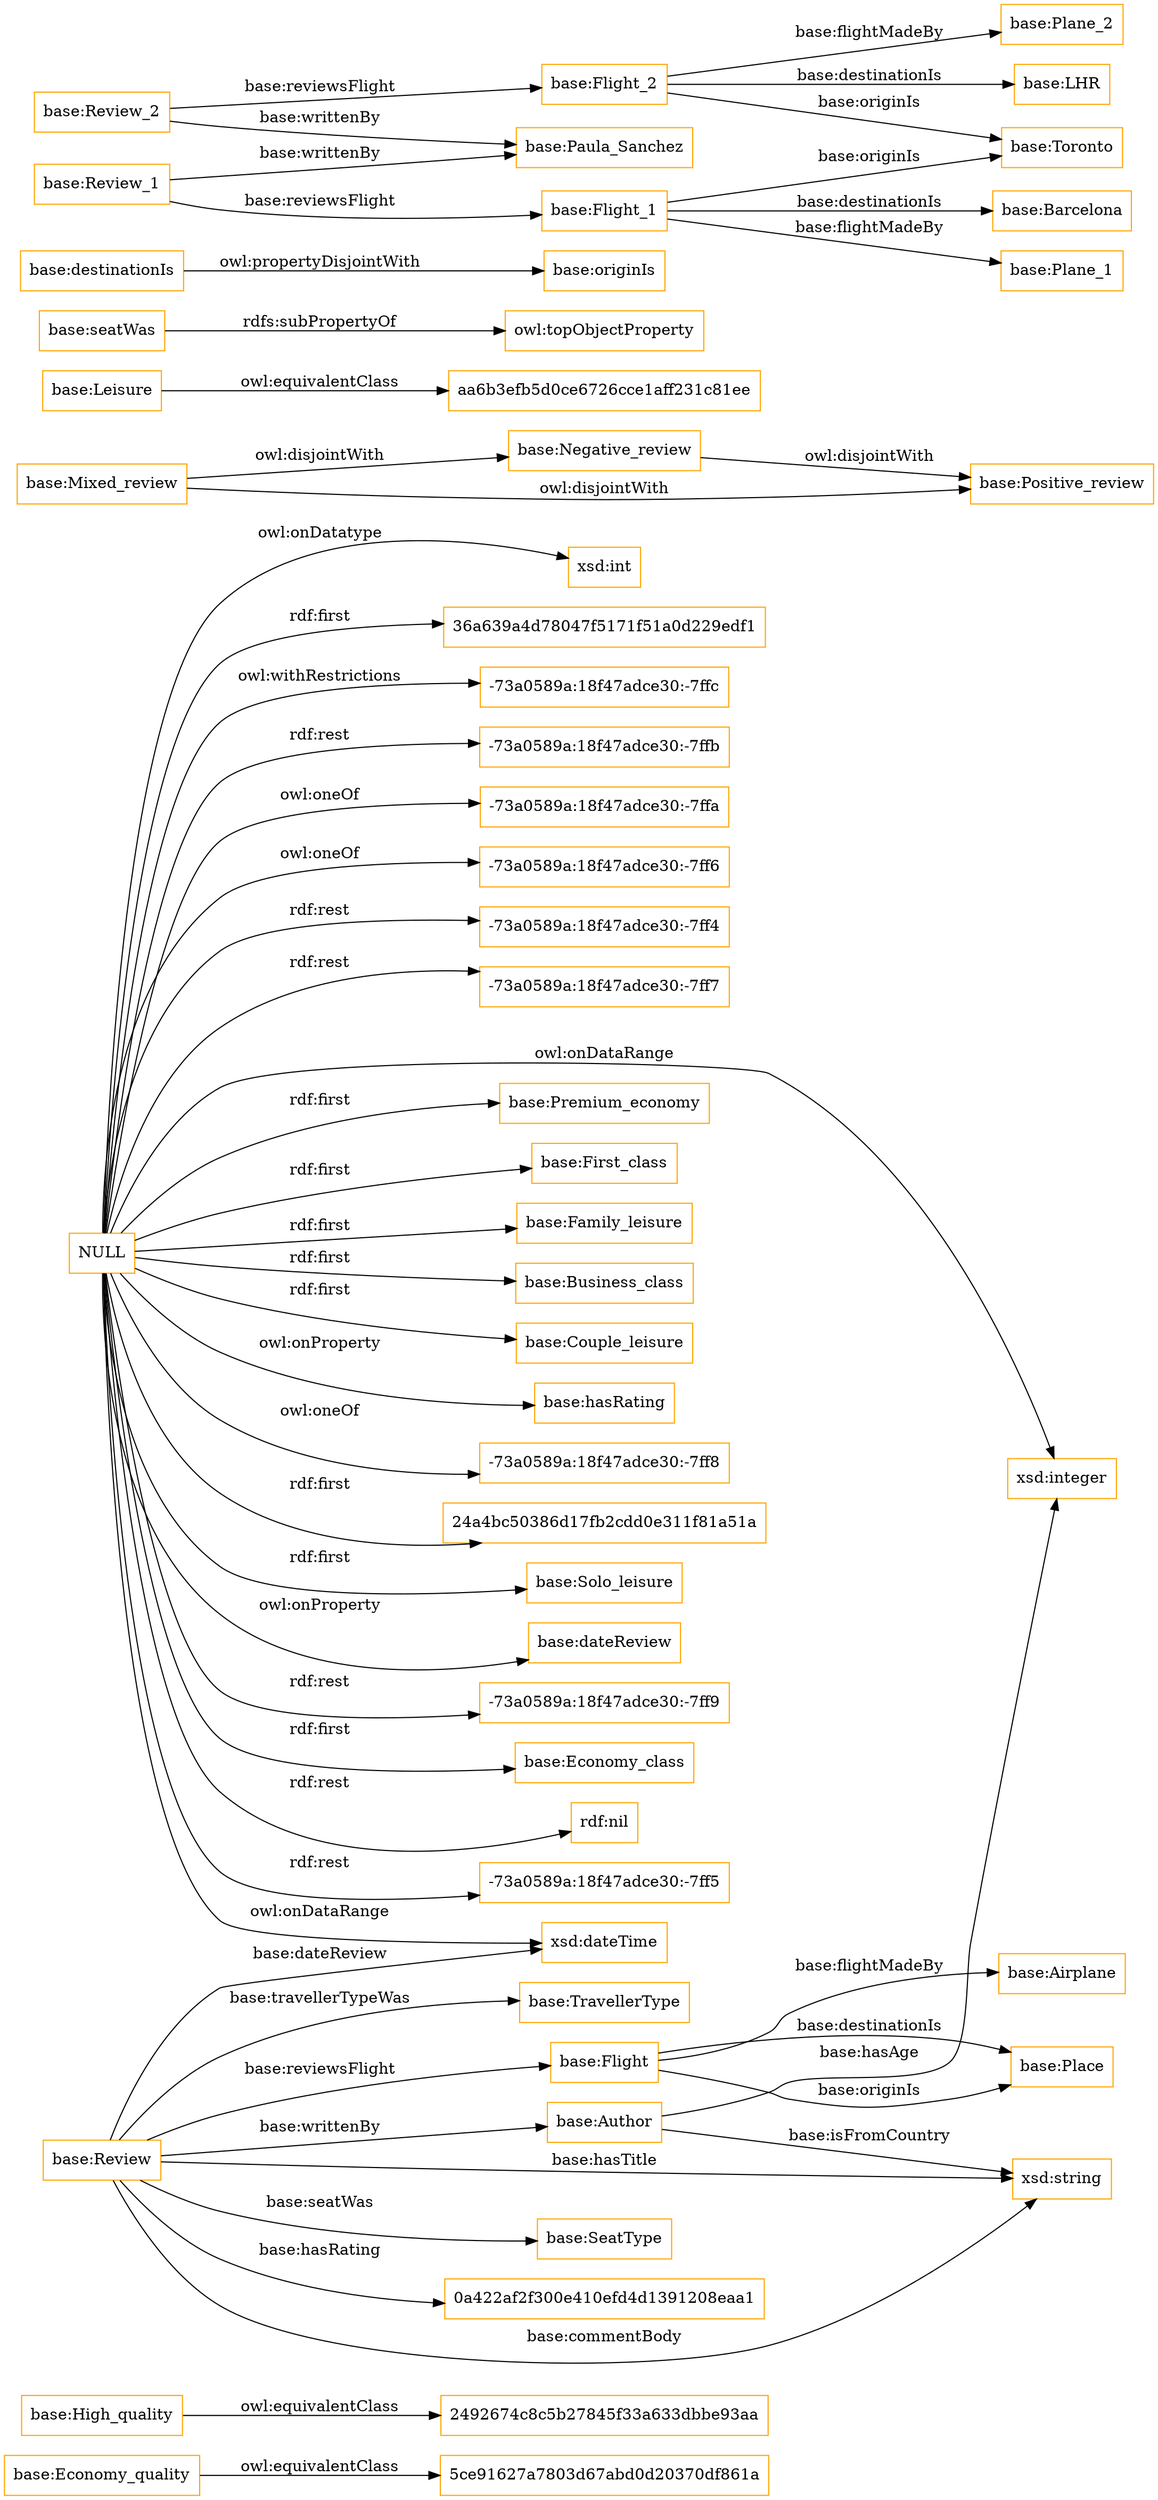 digraph ar2dtool_diagram { 
rankdir=LR;
size="1501"
node [shape = rectangle, color="orange"]; "5ce91627a7803d67abd0d20370df861a" "2492674c8c5b27845f33a633dbbe93aa" "base:TravellerType" "base:Place" "base:Flight" "base:Negative_review" "base:Author" "base:Economy_quality" "base:SeatType" "base:Mixed_review" "base:Leisure" "base:Review" "base:High_quality" "base:Positive_review" "base:Airplane" "aa6b3efb5d0ce6726cce1aff231c81ee" ; /*classes style*/
	"NULL" -> "base:Premium_economy" [ label = "rdf:first" ];
	"NULL" -> "base:First_class" [ label = "rdf:first" ];
	"NULL" -> "base:Family_leisure" [ label = "rdf:first" ];
	"NULL" -> "base:Business_class" [ label = "rdf:first" ];
	"NULL" -> "base:Couple_leisure" [ label = "rdf:first" ];
	"NULL" -> "base:hasRating" [ label = "owl:onProperty" ];
	"NULL" -> "-73a0589a:18f47adce30:-7ff8" [ label = "owl:oneOf" ];
	"NULL" -> "xsd:integer" [ label = "owl:onDataRange" ];
	"NULL" -> "xsd:dateTime" [ label = "owl:onDataRange" ];
	"NULL" -> "24a4bc50386d17fb2cdd0e311f81a51a" [ label = "rdf:first" ];
	"NULL" -> "base:Solo_leisure" [ label = "rdf:first" ];
	"NULL" -> "base:dateReview" [ label = "owl:onProperty" ];
	"NULL" -> "-73a0589a:18f47adce30:-7ff9" [ label = "rdf:rest" ];
	"NULL" -> "base:Economy_class" [ label = "rdf:first" ];
	"NULL" -> "rdf:nil" [ label = "rdf:rest" ];
	"NULL" -> "-73a0589a:18f47adce30:-7ff5" [ label = "rdf:rest" ];
	"NULL" -> "xsd:int" [ label = "owl:onDatatype" ];
	"NULL" -> "36a639a4d78047f5171f51a0d229edf1" [ label = "rdf:first" ];
	"NULL" -> "-73a0589a:18f47adce30:-7ffc" [ label = "owl:withRestrictions" ];
	"NULL" -> "-73a0589a:18f47adce30:-7ffb" [ label = "rdf:rest" ];
	"NULL" -> "-73a0589a:18f47adce30:-7ffa" [ label = "owl:oneOf" ];
	"NULL" -> "-73a0589a:18f47adce30:-7ff6" [ label = "owl:oneOf" ];
	"NULL" -> "-73a0589a:18f47adce30:-7ff4" [ label = "rdf:rest" ];
	"NULL" -> "-73a0589a:18f47adce30:-7ff7" [ label = "rdf:rest" ];
	"base:seatWas" -> "owl:topObjectProperty" [ label = "rdfs:subPropertyOf" ];
	"base:destinationIs" -> "base:originIs" [ label = "owl:propertyDisjointWith" ];
	"base:Review_2" -> "base:Paula_Sanchez" [ label = "base:writtenBy" ];
	"base:Review_2" -> "base:Flight_2" [ label = "base:reviewsFlight" ];
	"base:Flight_2" -> "base:Toronto" [ label = "base:originIs" ];
	"base:Flight_2" -> "base:Plane_2" [ label = "base:flightMadeBy" ];
	"base:Flight_2" -> "base:LHR" [ label = "base:destinationIs" ];
	"base:Economy_quality" -> "5ce91627a7803d67abd0d20370df861a" [ label = "owl:equivalentClass" ];
	"base:Review_1" -> "base:Paula_Sanchez" [ label = "base:writtenBy" ];
	"base:Review_1" -> "base:Flight_1" [ label = "base:reviewsFlight" ];
	"base:High_quality" -> "2492674c8c5b27845f33a633dbbe93aa" [ label = "owl:equivalentClass" ];
	"base:Flight_1" -> "base:Toronto" [ label = "base:originIs" ];
	"base:Flight_1" -> "base:Plane_1" [ label = "base:flightMadeBy" ];
	"base:Flight_1" -> "base:Barcelona" [ label = "base:destinationIs" ];
	"base:Leisure" -> "aa6b3efb5d0ce6726cce1aff231c81ee" [ label = "owl:equivalentClass" ];
	"base:Mixed_review" -> "base:Positive_review" [ label = "owl:disjointWith" ];
	"base:Mixed_review" -> "base:Negative_review" [ label = "owl:disjointWith" ];
	"base:Negative_review" -> "base:Positive_review" [ label = "owl:disjointWith" ];
	"base:Flight" -> "base:Airplane" [ label = "base:flightMadeBy" ];
	"base:Review" -> "base:Author" [ label = "base:writtenBy" ];
	"base:Review" -> "base:TravellerType" [ label = "base:travellerTypeWas" ];
	"base:Review" -> "base:Flight" [ label = "base:reviewsFlight" ];
	"base:Review" -> "xsd:string" [ label = "base:commentBody" ];
	"base:Review" -> "0a422af2f300e410efd4d1391208eaa1" [ label = "base:hasRating" ];
	"base:Flight" -> "base:Place" [ label = "base:originIs" ];
	"base:Review" -> "base:SeatType" [ label = "base:seatWas" ];
	"base:Flight" -> "base:Place" [ label = "base:destinationIs" ];
	"base:Review" -> "xsd:string" [ label = "base:hasTitle" ];
	"base:Review" -> "xsd:dateTime" [ label = "base:dateReview" ];
	"base:Author" -> "xsd:string" [ label = "base:isFromCountry" ];
	"base:Author" -> "xsd:integer" [ label = "base:hasAge" ];

}

